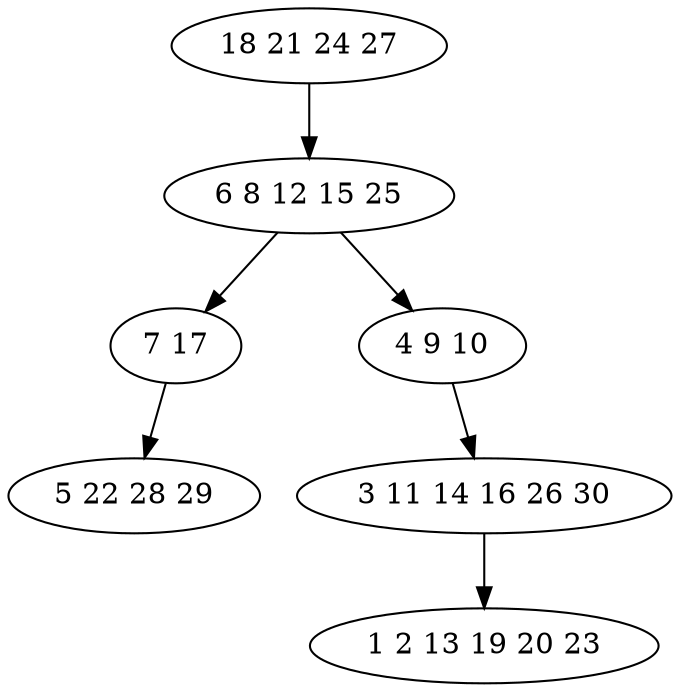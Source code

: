 digraph true_tree {
	"0" -> "1"
	"1" -> "2"
	"1" -> "3"
	"3" -> "4"
	"4" -> "5"
	"2" -> "6"
	"0" [label="18 21 24 27"];
	"1" [label="6 8 12 15 25"];
	"2" [label="7 17"];
	"3" [label="4 9 10"];
	"4" [label="3 11 14 16 26 30"];
	"5" [label="1 2 13 19 20 23"];
	"6" [label="5 22 28 29"];
}
